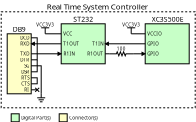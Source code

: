<?xml version="1.0" encoding="UTF-8"?>
<dia:diagram xmlns:dia="http://www.lysator.liu.se/~alla/dia/">
  <dia:layer name="Background" visible="true">
    <dia:object type="Standard - Box" version="0" id="O0">
      <dia:attribute name="obj_pos">
        <dia:point val="1,0.9"/>
      </dia:attribute>
      <dia:attribute name="obj_bb">
        <dia:rectangle val="0.99,0.89;10.71,5.71"/>
      </dia:attribute>
      <dia:attribute name="elem_corner">
        <dia:point val="1,0.9"/>
      </dia:attribute>
      <dia:attribute name="elem_width">
        <dia:real val="9.7"/>
      </dia:attribute>
      <dia:attribute name="elem_height">
        <dia:real val="4.8"/>
      </dia:attribute>
      <dia:attribute name="border_width">
        <dia:real val="0.02"/>
      </dia:attribute>
      <dia:attribute name="show_background">
        <dia:boolean val="true"/>
      </dia:attribute>
      <dia:attribute name="line_style">
        <dia:enum val="4"/>
      </dia:attribute>
    </dia:object>
  </dia:layer>
  <dia:layer name="Blocks" visible="true">
    <dia:object type="Standard - Box" version="0" id="O1">
      <dia:attribute name="obj_pos">
        <dia:point val="4,1.5"/>
      </dia:attribute>
      <dia:attribute name="obj_bb">
        <dia:rectangle val="3.99,1.49;6.21,3.51"/>
      </dia:attribute>
      <dia:attribute name="elem_corner">
        <dia:point val="4,1.5"/>
      </dia:attribute>
      <dia:attribute name="elem_width">
        <dia:real val="2.2"/>
      </dia:attribute>
      <dia:attribute name="elem_height">
        <dia:real val="2"/>
      </dia:attribute>
      <dia:attribute name="border_width">
        <dia:real val="0.02"/>
      </dia:attribute>
      <dia:attribute name="inner_color">
        <dia:color val="#c7ffc7"/>
      </dia:attribute>
      <dia:attribute name="show_background">
        <dia:boolean val="true"/>
      </dia:attribute>
    </dia:object>
    <dia:object type="Standard - Box" version="0" id="O2">
      <dia:attribute name="obj_pos">
        <dia:point val="8.2,1.5"/>
      </dia:attribute>
      <dia:attribute name="obj_bb">
        <dia:rectangle val="8.19,1.49;10.41,3.51"/>
      </dia:attribute>
      <dia:attribute name="elem_corner">
        <dia:point val="8.2,1.5"/>
      </dia:attribute>
      <dia:attribute name="elem_width">
        <dia:real val="2.2"/>
      </dia:attribute>
      <dia:attribute name="elem_height">
        <dia:real val="2"/>
      </dia:attribute>
      <dia:attribute name="border_width">
        <dia:real val="0.02"/>
      </dia:attribute>
      <dia:attribute name="inner_color">
        <dia:color val="#c7ffc7"/>
      </dia:attribute>
      <dia:attribute name="show_background">
        <dia:boolean val="true"/>
      </dia:attribute>
    </dia:object>
    <dia:object type="Standard - Box" version="0" id="O3">
      <dia:attribute name="obj_pos">
        <dia:point val="1.3,2"/>
      </dia:attribute>
      <dia:attribute name="obj_bb">
        <dia:rectangle val="1.29,1.99;2.51,5.01"/>
      </dia:attribute>
      <dia:attribute name="elem_corner">
        <dia:point val="1.3,2"/>
      </dia:attribute>
      <dia:attribute name="elem_width">
        <dia:real val="1.2"/>
      </dia:attribute>
      <dia:attribute name="elem_height">
        <dia:real val="3"/>
      </dia:attribute>
      <dia:attribute name="border_width">
        <dia:real val="0.02"/>
      </dia:attribute>
      <dia:attribute name="inner_color">
        <dia:color val="#ffffc7"/>
      </dia:attribute>
      <dia:attribute name="show_background">
        <dia:boolean val="true"/>
      </dia:attribute>
    </dia:object>
    <dia:object type="Standard - Text" version="1" id="O4">
      <dia:attribute name="obj_pos">
        <dia:point val="5.1,2.5"/>
      </dia:attribute>
      <dia:attribute name="obj_bb">
        <dia:rectangle val="5.1,1.86;5.1,2.632"/>
      </dia:attribute>
      <dia:attribute name="text">
        <dia:composite type="text">
          <dia:attribute name="string">
            <dia:string>##</dia:string>
          </dia:attribute>
          <dia:attribute name="font">
            <dia:font family="sans" style="0" name="Helvetica"/>
          </dia:attribute>
          <dia:attribute name="height">
            <dia:real val="0.8"/>
          </dia:attribute>
          <dia:attribute name="pos">
            <dia:point val="5.1,2.5"/>
          </dia:attribute>
          <dia:attribute name="color">
            <dia:color val="#000000"/>
          </dia:attribute>
          <dia:attribute name="alignment">
            <dia:enum val="0"/>
          </dia:attribute>
        </dia:composite>
      </dia:attribute>
      <dia:attribute name="valign">
        <dia:enum val="3"/>
      </dia:attribute>
      <dia:connections>
        <dia:connection handle="0" to="O1" connection="8"/>
      </dia:connections>
    </dia:object>
    <dia:object type="Standard - Text" version="1" id="O5">
      <dia:attribute name="obj_pos">
        <dia:point val="5.1,2.5"/>
      </dia:attribute>
      <dia:attribute name="obj_bb">
        <dia:rectangle val="5.1,1.86;5.1,2.632"/>
      </dia:attribute>
      <dia:attribute name="text">
        <dia:composite type="text">
          <dia:attribute name="string">
            <dia:string>##</dia:string>
          </dia:attribute>
          <dia:attribute name="font">
            <dia:font family="sans" style="0" name="Helvetica"/>
          </dia:attribute>
          <dia:attribute name="height">
            <dia:real val="0.8"/>
          </dia:attribute>
          <dia:attribute name="pos">
            <dia:point val="5.1,2.5"/>
          </dia:attribute>
          <dia:attribute name="color">
            <dia:color val="#000000"/>
          </dia:attribute>
          <dia:attribute name="alignment">
            <dia:enum val="0"/>
          </dia:attribute>
        </dia:composite>
      </dia:attribute>
      <dia:attribute name="valign">
        <dia:enum val="3"/>
      </dia:attribute>
      <dia:connections>
        <dia:connection handle="0" to="O1" connection="8"/>
      </dia:connections>
    </dia:object>
  </dia:layer>
  <dia:layer name="Text" visible="true" active="true">
    <dia:object type="Standard - Text" version="1" id="O6">
      <dia:attribute name="obj_pos">
        <dia:point val="9.3,1.5"/>
      </dia:attribute>
      <dia:attribute name="obj_bb">
        <dia:rectangle val="8.505,1.1;10.095,1.5"/>
      </dia:attribute>
      <dia:attribute name="text">
        <dia:composite type="text">
          <dia:attribute name="string">
            <dia:string>#XC3S500E#</dia:string>
          </dia:attribute>
          <dia:attribute name="font">
            <dia:font family="CMU Serif" style="0" name="Courier"/>
          </dia:attribute>
          <dia:attribute name="height">
            <dia:real val="0.423"/>
          </dia:attribute>
          <dia:attribute name="pos">
            <dia:point val="9.3,1.415"/>
          </dia:attribute>
          <dia:attribute name="color">
            <dia:color val="#000000"/>
          </dia:attribute>
          <dia:attribute name="alignment">
            <dia:enum val="1"/>
          </dia:attribute>
        </dia:composite>
      </dia:attribute>
      <dia:attribute name="valign">
        <dia:enum val="1"/>
      </dia:attribute>
    </dia:object>
    <dia:object type="Standard - Text" version="1" id="O7">
      <dia:attribute name="obj_pos">
        <dia:point val="5.1,1.5"/>
      </dia:attribute>
      <dia:attribute name="obj_bb">
        <dia:rectangle val="4.635,1.1;5.565,1.5"/>
      </dia:attribute>
      <dia:attribute name="text">
        <dia:composite type="text">
          <dia:attribute name="string">
            <dia:string>#ST232#</dia:string>
          </dia:attribute>
          <dia:attribute name="font">
            <dia:font family="CMU Serif" style="0" name="Courier"/>
          </dia:attribute>
          <dia:attribute name="height">
            <dia:real val="0.423"/>
          </dia:attribute>
          <dia:attribute name="pos">
            <dia:point val="5.1,1.415"/>
          </dia:attribute>
          <dia:attribute name="color">
            <dia:color val="#000000"/>
          </dia:attribute>
          <dia:attribute name="alignment">
            <dia:enum val="1"/>
          </dia:attribute>
        </dia:composite>
      </dia:attribute>
      <dia:attribute name="valign">
        <dia:enum val="1"/>
      </dia:attribute>
    </dia:object>
    <dia:object type="Standard - Text" version="1" id="O8">
      <dia:attribute name="obj_pos">
        <dia:point val="6.1,2.5"/>
      </dia:attribute>
      <dia:attribute name="obj_bb">
        <dia:rectangle val="5.577,2.368;6.1,2.632"/>
      </dia:attribute>
      <dia:attribute name="text">
        <dia:composite type="text">
          <dia:attribute name="string">
            <dia:string>#T1IN#</dia:string>
          </dia:attribute>
          <dia:attribute name="font">
            <dia:font family="CMU Serif" style="0" name="Courier"/>
          </dia:attribute>
          <dia:attribute name="height">
            <dia:real val="0.282"/>
          </dia:attribute>
          <dia:attribute name="pos">
            <dia:point val="6.1,2.578"/>
          </dia:attribute>
          <dia:attribute name="color">
            <dia:color val="#000000"/>
          </dia:attribute>
          <dia:attribute name="alignment">
            <dia:enum val="2"/>
          </dia:attribute>
        </dia:composite>
      </dia:attribute>
      <dia:attribute name="valign">
        <dia:enum val="2"/>
      </dia:attribute>
    </dia:object>
    <dia:object type="Standard - Text" version="1" id="O9">
      <dia:attribute name="obj_pos">
        <dia:point val="6.1,3"/>
      </dia:attribute>
      <dia:attribute name="obj_bb">
        <dia:rectangle val="5.317,2.868;6.1,3.132"/>
      </dia:attribute>
      <dia:attribute name="text">
        <dia:composite type="text">
          <dia:attribute name="string">
            <dia:string>#R1OUT#</dia:string>
          </dia:attribute>
          <dia:attribute name="font">
            <dia:font family="CMU Serif" style="0" name="Courier"/>
          </dia:attribute>
          <dia:attribute name="height">
            <dia:real val="0.282"/>
          </dia:attribute>
          <dia:attribute name="pos">
            <dia:point val="6.1,3.078"/>
          </dia:attribute>
          <dia:attribute name="color">
            <dia:color val="#000000"/>
          </dia:attribute>
          <dia:attribute name="alignment">
            <dia:enum val="2"/>
          </dia:attribute>
        </dia:composite>
      </dia:attribute>
      <dia:attribute name="valign">
        <dia:enum val="2"/>
      </dia:attribute>
    </dia:object>
    <dia:object type="Standard - Text" version="1" id="O10">
      <dia:attribute name="obj_pos">
        <dia:point val="8.3,2.5"/>
      </dia:attribute>
      <dia:attribute name="obj_bb">
        <dia:rectangle val="8.3,2.368;8.885,2.632"/>
      </dia:attribute>
      <dia:attribute name="text">
        <dia:composite type="text">
          <dia:attribute name="string">
            <dia:string>#GPIO#</dia:string>
          </dia:attribute>
          <dia:attribute name="font">
            <dia:font family="CMU Serif" style="0" name="Courier"/>
          </dia:attribute>
          <dia:attribute name="height">
            <dia:real val="0.282"/>
          </dia:attribute>
          <dia:attribute name="pos">
            <dia:point val="8.3,2.578"/>
          </dia:attribute>
          <dia:attribute name="color">
            <dia:color val="#000000"/>
          </dia:attribute>
          <dia:attribute name="alignment">
            <dia:enum val="0"/>
          </dia:attribute>
        </dia:composite>
      </dia:attribute>
      <dia:attribute name="valign">
        <dia:enum val="2"/>
      </dia:attribute>
    </dia:object>
    <dia:object type="Standard - Text" version="1" id="O11">
      <dia:attribute name="obj_pos">
        <dia:point val="8.3,3"/>
      </dia:attribute>
      <dia:attribute name="obj_bb">
        <dia:rectangle val="8.3,2.868;8.885,3.132"/>
      </dia:attribute>
      <dia:attribute name="text">
        <dia:composite type="text">
          <dia:attribute name="string">
            <dia:string>#GPIO#</dia:string>
          </dia:attribute>
          <dia:attribute name="font">
            <dia:font family="CMU Serif" style="0" name="Courier"/>
          </dia:attribute>
          <dia:attribute name="height">
            <dia:real val="0.282"/>
          </dia:attribute>
          <dia:attribute name="pos">
            <dia:point val="8.3,3.078"/>
          </dia:attribute>
          <dia:attribute name="color">
            <dia:color val="#000000"/>
          </dia:attribute>
          <dia:attribute name="alignment">
            <dia:enum val="0"/>
          </dia:attribute>
        </dia:composite>
      </dia:attribute>
      <dia:attribute name="valign">
        <dia:enum val="2"/>
      </dia:attribute>
    </dia:object>
    <dia:object type="Standard - Text" version="1" id="O12">
      <dia:attribute name="obj_pos">
        <dia:point val="4.1,2"/>
      </dia:attribute>
      <dia:attribute name="obj_bb">
        <dia:rectangle val="4.1,1.867;4.595,2.132"/>
      </dia:attribute>
      <dia:attribute name="text">
        <dia:composite type="text">
          <dia:attribute name="string">
            <dia:string>#VCC#</dia:string>
          </dia:attribute>
          <dia:attribute name="font">
            <dia:font family="CMU Serif" style="0" name="Courier"/>
          </dia:attribute>
          <dia:attribute name="height">
            <dia:real val="0.282"/>
          </dia:attribute>
          <dia:attribute name="pos">
            <dia:point val="4.1,2.078"/>
          </dia:attribute>
          <dia:attribute name="color">
            <dia:color val="#000000"/>
          </dia:attribute>
          <dia:attribute name="alignment">
            <dia:enum val="0"/>
          </dia:attribute>
        </dia:composite>
      </dia:attribute>
      <dia:attribute name="valign">
        <dia:enum val="2"/>
      </dia:attribute>
    </dia:object>
    <dia:object type="Standard - Text" version="1" id="O13">
      <dia:attribute name="obj_pos">
        <dia:point val="3.2,1.7"/>
      </dia:attribute>
      <dia:attribute name="obj_bb">
        <dia:rectangle val="2.755,1.435;3.645,1.7"/>
      </dia:attribute>
      <dia:attribute name="text">
        <dia:composite type="text">
          <dia:attribute name="string">
            <dia:string>#VCC3V3#</dia:string>
          </dia:attribute>
          <dia:attribute name="font">
            <dia:font family="CMU Serif" style="0" name="Courier"/>
          </dia:attribute>
          <dia:attribute name="height">
            <dia:real val="0.282"/>
          </dia:attribute>
          <dia:attribute name="pos">
            <dia:point val="3.2,1.645"/>
          </dia:attribute>
          <dia:attribute name="color">
            <dia:color val="#000000"/>
          </dia:attribute>
          <dia:attribute name="alignment">
            <dia:enum val="1"/>
          </dia:attribute>
        </dia:composite>
      </dia:attribute>
      <dia:attribute name="valign">
        <dia:enum val="1"/>
      </dia:attribute>
    </dia:object>
    <dia:object type="Standard - Text" version="1" id="O14">
      <dia:attribute name="obj_pos">
        <dia:point val="4.1,2.5"/>
      </dia:attribute>
      <dia:attribute name="obj_bb">
        <dia:rectangle val="4.1,2.368;4.88,2.632"/>
      </dia:attribute>
      <dia:attribute name="text">
        <dia:composite type="text">
          <dia:attribute name="string">
            <dia:string>#T1OUT#</dia:string>
          </dia:attribute>
          <dia:attribute name="font">
            <dia:font family="CMU Serif" style="0" name="Courier"/>
          </dia:attribute>
          <dia:attribute name="height">
            <dia:real val="0.282"/>
          </dia:attribute>
          <dia:attribute name="pos">
            <dia:point val="4.1,2.578"/>
          </dia:attribute>
          <dia:attribute name="color">
            <dia:color val="#000000"/>
          </dia:attribute>
          <dia:attribute name="alignment">
            <dia:enum val="0"/>
          </dia:attribute>
        </dia:composite>
      </dia:attribute>
      <dia:attribute name="valign">
        <dia:enum val="2"/>
      </dia:attribute>
    </dia:object>
    <dia:object type="Standard - Text" version="1" id="O15">
      <dia:attribute name="obj_pos">
        <dia:point val="4.117,3"/>
      </dia:attribute>
      <dia:attribute name="obj_bb">
        <dia:rectangle val="4.117,2.868;4.642,3.132"/>
      </dia:attribute>
      <dia:attribute name="text">
        <dia:composite type="text">
          <dia:attribute name="string">
            <dia:string>#R1IN#</dia:string>
          </dia:attribute>
          <dia:attribute name="font">
            <dia:font family="CMU Serif" style="0" name="Courier"/>
          </dia:attribute>
          <dia:attribute name="height">
            <dia:real val="0.282"/>
          </dia:attribute>
          <dia:attribute name="pos">
            <dia:point val="4.117,3.078"/>
          </dia:attribute>
          <dia:attribute name="color">
            <dia:color val="#000000"/>
          </dia:attribute>
          <dia:attribute name="alignment">
            <dia:enum val="0"/>
          </dia:attribute>
        </dia:composite>
      </dia:attribute>
      <dia:attribute name="valign">
        <dia:enum val="2"/>
      </dia:attribute>
    </dia:object>
    <dia:object type="Standard - Text" version="1" id="O16">
      <dia:attribute name="obj_pos">
        <dia:point val="2.4,3.3"/>
      </dia:attribute>
      <dia:attribute name="obj_bb">
        <dia:rectangle val="1.903,3.167;2.4,3.433"/>
      </dia:attribute>
      <dia:attribute name="text">
        <dia:composite type="text">
          <dia:attribute name="string">
            <dia:string>#DTR#</dia:string>
          </dia:attribute>
          <dia:attribute name="font">
            <dia:font family="CMU Serif" style="0" name="Courier"/>
          </dia:attribute>
          <dia:attribute name="height">
            <dia:real val="0.282"/>
          </dia:attribute>
          <dia:attribute name="pos">
            <dia:point val="2.4,3.377"/>
          </dia:attribute>
          <dia:attribute name="color">
            <dia:color val="#000000"/>
          </dia:attribute>
          <dia:attribute name="alignment">
            <dia:enum val="2"/>
          </dia:attribute>
        </dia:composite>
      </dia:attribute>
      <dia:attribute name="valign">
        <dia:enum val="2"/>
      </dia:attribute>
    </dia:object>
    <dia:object type="Standard - Text" version="1" id="O17">
      <dia:attribute name="obj_pos">
        <dia:point val="2.4,3.6"/>
      </dia:attribute>
      <dia:attribute name="obj_bb">
        <dia:rectangle val="2.098,3.467;2.4,3.732"/>
      </dia:attribute>
      <dia:attribute name="text">
        <dia:composite type="text">
          <dia:attribute name="string">
            <dia:string>#SG#</dia:string>
          </dia:attribute>
          <dia:attribute name="font">
            <dia:font family="CMU Serif" style="0" name="Courier"/>
          </dia:attribute>
          <dia:attribute name="height">
            <dia:real val="0.282"/>
          </dia:attribute>
          <dia:attribute name="pos">
            <dia:point val="2.4,3.678"/>
          </dia:attribute>
          <dia:attribute name="color">
            <dia:color val="#000000"/>
          </dia:attribute>
          <dia:attribute name="alignment">
            <dia:enum val="2"/>
          </dia:attribute>
        </dia:composite>
      </dia:attribute>
      <dia:attribute name="valign">
        <dia:enum val="2"/>
      </dia:attribute>
    </dia:object>
    <dia:object type="Standard - Text" version="1" id="O18">
      <dia:attribute name="obj_pos">
        <dia:point val="2.4,2.2"/>
      </dia:attribute>
      <dia:attribute name="obj_bb">
        <dia:rectangle val="1.897,2.067;2.4,2.333"/>
      </dia:attribute>
      <dia:attribute name="text">
        <dia:composite type="text">
          <dia:attribute name="string">
            <dia:string>#DCD#</dia:string>
          </dia:attribute>
          <dia:attribute name="font">
            <dia:font family="CMU Serif" style="0" name="Courier"/>
          </dia:attribute>
          <dia:attribute name="height">
            <dia:real val="0.282"/>
          </dia:attribute>
          <dia:attribute name="pos">
            <dia:point val="2.4,2.277"/>
          </dia:attribute>
          <dia:attribute name="color">
            <dia:color val="#000000"/>
          </dia:attribute>
          <dia:attribute name="alignment">
            <dia:enum val="2"/>
          </dia:attribute>
        </dia:composite>
      </dia:attribute>
      <dia:attribute name="valign">
        <dia:enum val="2"/>
      </dia:attribute>
    </dia:object>
    <dia:object type="Standard - Text" version="1" id="O19">
      <dia:attribute name="obj_pos">
        <dia:point val="2.4,4.5"/>
      </dia:attribute>
      <dia:attribute name="obj_bb">
        <dia:rectangle val="1.95,4.367;2.4,4.633"/>
      </dia:attribute>
      <dia:attribute name="text">
        <dia:composite type="text">
          <dia:attribute name="string">
            <dia:string>#CTS#</dia:string>
          </dia:attribute>
          <dia:attribute name="font">
            <dia:font family="CMU Serif" style="0" name="Courier"/>
          </dia:attribute>
          <dia:attribute name="height">
            <dia:real val="0.282"/>
          </dia:attribute>
          <dia:attribute name="pos">
            <dia:point val="2.4,4.577"/>
          </dia:attribute>
          <dia:attribute name="color">
            <dia:color val="#000000"/>
          </dia:attribute>
          <dia:attribute name="alignment">
            <dia:enum val="2"/>
          </dia:attribute>
        </dia:composite>
      </dia:attribute>
      <dia:attribute name="valign">
        <dia:enum val="2"/>
      </dia:attribute>
    </dia:object>
    <dia:object type="Standard - Text" version="1" id="O20">
      <dia:attribute name="obj_pos">
        <dia:point val="1.9,2"/>
      </dia:attribute>
      <dia:attribute name="obj_bb">
        <dia:rectangle val="1.567,1.6;2.232,2"/>
      </dia:attribute>
      <dia:attribute name="text">
        <dia:composite type="text">
          <dia:attribute name="string">
            <dia:string>#DB9#</dia:string>
          </dia:attribute>
          <dia:attribute name="font">
            <dia:font family="CMU Serif" style="0" name="Courier"/>
          </dia:attribute>
          <dia:attribute name="height">
            <dia:real val="0.423"/>
          </dia:attribute>
          <dia:attribute name="pos">
            <dia:point val="1.9,1.915"/>
          </dia:attribute>
          <dia:attribute name="color">
            <dia:color val="#000000"/>
          </dia:attribute>
          <dia:attribute name="alignment">
            <dia:enum val="1"/>
          </dia:attribute>
        </dia:composite>
      </dia:attribute>
      <dia:attribute name="valign">
        <dia:enum val="1"/>
      </dia:attribute>
    </dia:object>
    <dia:object type="Standard - Text" version="1" id="O21">
      <dia:attribute name="obj_pos">
        <dia:point val="5.8,0.9"/>
      </dia:attribute>
      <dia:attribute name="obj_bb">
        <dia:rectangle val="3.263,0.43;8.338,0.9"/>
      </dia:attribute>
      <dia:attribute name="text">
        <dia:composite type="text">
          <dia:attribute name="string">
            <dia:string>#Real Time System Controller#</dia:string>
          </dia:attribute>
          <dia:attribute name="font">
            <dia:font family="CMU Serif" style="0" name="Courier"/>
          </dia:attribute>
          <dia:attribute name="height">
            <dia:real val="0.494"/>
          </dia:attribute>
          <dia:attribute name="pos">
            <dia:point val="5.8,0.8"/>
          </dia:attribute>
          <dia:attribute name="color">
            <dia:color val="#000000"/>
          </dia:attribute>
          <dia:attribute name="alignment">
            <dia:enum val="1"/>
          </dia:attribute>
        </dia:composite>
      </dia:attribute>
      <dia:attribute name="valign">
        <dia:enum val="1"/>
      </dia:attribute>
    </dia:object>
    <dia:object type="Standard - Text" version="1" id="O22">
      <dia:attribute name="obj_pos">
        <dia:point val="8.3,2"/>
      </dia:attribute>
      <dia:attribute name="obj_bb">
        <dia:rectangle val="8.3,1.867;9.05,2.132"/>
      </dia:attribute>
      <dia:attribute name="text">
        <dia:composite type="text">
          <dia:attribute name="string">
            <dia:string>#VCCIO#</dia:string>
          </dia:attribute>
          <dia:attribute name="font">
            <dia:font family="CMU Serif" style="0" name="Courier"/>
          </dia:attribute>
          <dia:attribute name="height">
            <dia:real val="0.282"/>
          </dia:attribute>
          <dia:attribute name="pos">
            <dia:point val="8.3,2.078"/>
          </dia:attribute>
          <dia:attribute name="color">
            <dia:color val="#000000"/>
          </dia:attribute>
          <dia:attribute name="alignment">
            <dia:enum val="0"/>
          </dia:attribute>
        </dia:composite>
      </dia:attribute>
      <dia:attribute name="valign">
        <dia:enum val="2"/>
      </dia:attribute>
    </dia:object>
    <dia:object type="Standard - Text" version="1" id="O23">
      <dia:attribute name="obj_pos">
        <dia:point val="7.5,1.7"/>
      </dia:attribute>
      <dia:attribute name="obj_bb">
        <dia:rectangle val="7.055,1.435;7.945,1.7"/>
      </dia:attribute>
      <dia:attribute name="text">
        <dia:composite type="text">
          <dia:attribute name="string">
            <dia:string>#VCC3V3#</dia:string>
          </dia:attribute>
          <dia:attribute name="font">
            <dia:font family="CMU Serif" style="0" name="Courier"/>
          </dia:attribute>
          <dia:attribute name="height">
            <dia:real val="0.282"/>
          </dia:attribute>
          <dia:attribute name="pos">
            <dia:point val="7.5,1.645"/>
          </dia:attribute>
          <dia:attribute name="color">
            <dia:color val="#000000"/>
          </dia:attribute>
          <dia:attribute name="alignment">
            <dia:enum val="1"/>
          </dia:attribute>
        </dia:composite>
      </dia:attribute>
      <dia:attribute name="valign">
        <dia:enum val="1"/>
      </dia:attribute>
    </dia:object>
    <dia:object type="Standard - Text" version="1" id="O24">
      <dia:attribute name="obj_pos">
        <dia:point val="2.4,2.5"/>
      </dia:attribute>
      <dia:attribute name="obj_bb">
        <dia:rectangle val="1.895,2.368;2.4,2.632"/>
      </dia:attribute>
      <dia:attribute name="text">
        <dia:composite type="text">
          <dia:attribute name="string">
            <dia:string>#RXD#</dia:string>
          </dia:attribute>
          <dia:attribute name="font">
            <dia:font family="CMU Serif" style="0" name="Courier"/>
          </dia:attribute>
          <dia:attribute name="height">
            <dia:real val="0.282"/>
          </dia:attribute>
          <dia:attribute name="pos">
            <dia:point val="2.4,2.578"/>
          </dia:attribute>
          <dia:attribute name="color">
            <dia:color val="#000000"/>
          </dia:attribute>
          <dia:attribute name="alignment">
            <dia:enum val="2"/>
          </dia:attribute>
        </dia:composite>
      </dia:attribute>
      <dia:attribute name="valign">
        <dia:enum val="2"/>
      </dia:attribute>
    </dia:object>
    <dia:object type="Standard - Text" version="1" id="O25">
      <dia:attribute name="obj_pos">
        <dia:point val="2.4,3"/>
      </dia:attribute>
      <dia:attribute name="obj_bb">
        <dia:rectangle val="1.897,2.868;2.4,3.132"/>
      </dia:attribute>
      <dia:attribute name="text">
        <dia:composite type="text">
          <dia:attribute name="string">
            <dia:string>#TXD#</dia:string>
          </dia:attribute>
          <dia:attribute name="font">
            <dia:font family="CMU Serif" style="0" name="Courier"/>
          </dia:attribute>
          <dia:attribute name="height">
            <dia:real val="0.282"/>
          </dia:attribute>
          <dia:attribute name="pos">
            <dia:point val="2.4,3.078"/>
          </dia:attribute>
          <dia:attribute name="color">
            <dia:color val="#000000"/>
          </dia:attribute>
          <dia:attribute name="alignment">
            <dia:enum val="2"/>
          </dia:attribute>
        </dia:composite>
      </dia:attribute>
      <dia:attribute name="valign">
        <dia:enum val="2"/>
      </dia:attribute>
    </dia:object>
    <dia:object type="Standard - Text" version="1" id="O26">
      <dia:attribute name="obj_pos">
        <dia:point val="2.4,3.9"/>
      </dia:attribute>
      <dia:attribute name="obj_bb">
        <dia:rectangle val="1.94,3.768;2.4,4.032"/>
      </dia:attribute>
      <dia:attribute name="text">
        <dia:composite type="text">
          <dia:attribute name="string">
            <dia:string>#DSR#</dia:string>
          </dia:attribute>
          <dia:attribute name="font">
            <dia:font family="CMU Serif" style="0" name="Courier"/>
          </dia:attribute>
          <dia:attribute name="height">
            <dia:real val="0.282"/>
          </dia:attribute>
          <dia:attribute name="pos">
            <dia:point val="2.4,3.978"/>
          </dia:attribute>
          <dia:attribute name="color">
            <dia:color val="#000000"/>
          </dia:attribute>
          <dia:attribute name="alignment">
            <dia:enum val="2"/>
          </dia:attribute>
        </dia:composite>
      </dia:attribute>
      <dia:attribute name="valign">
        <dia:enum val="2"/>
      </dia:attribute>
    </dia:object>
    <dia:object type="Standard - Text" version="1" id="O27">
      <dia:attribute name="obj_pos">
        <dia:point val="2.4,4.2"/>
      </dia:attribute>
      <dia:attribute name="obj_bb">
        <dia:rectangle val="1.948,4.067;2.4,4.332"/>
      </dia:attribute>
      <dia:attribute name="text">
        <dia:composite type="text">
          <dia:attribute name="string">
            <dia:string>#RTS#</dia:string>
          </dia:attribute>
          <dia:attribute name="font">
            <dia:font family="CMU Serif" style="0" name="Courier"/>
          </dia:attribute>
          <dia:attribute name="height">
            <dia:real val="0.282"/>
          </dia:attribute>
          <dia:attribute name="pos">
            <dia:point val="2.4,4.277"/>
          </dia:attribute>
          <dia:attribute name="color">
            <dia:color val="#000000"/>
          </dia:attribute>
          <dia:attribute name="alignment">
            <dia:enum val="2"/>
          </dia:attribute>
        </dia:composite>
      </dia:attribute>
      <dia:attribute name="valign">
        <dia:enum val="2"/>
      </dia:attribute>
    </dia:object>
    <dia:object type="Standard - Text" version="1" id="O28">
      <dia:attribute name="obj_pos">
        <dia:point val="2.4,4.8"/>
      </dia:attribute>
      <dia:attribute name="obj_bb">
        <dia:rectangle val="2.155,4.668;2.4,4.933"/>
      </dia:attribute>
      <dia:attribute name="text">
        <dia:composite type="text">
          <dia:attribute name="string">
            <dia:string>#RI#</dia:string>
          </dia:attribute>
          <dia:attribute name="font">
            <dia:font family="CMU Serif" style="0" name="Courier"/>
          </dia:attribute>
          <dia:attribute name="height">
            <dia:real val="0.282"/>
          </dia:attribute>
          <dia:attribute name="pos">
            <dia:point val="2.4,4.878"/>
          </dia:attribute>
          <dia:attribute name="color">
            <dia:color val="#000000"/>
          </dia:attribute>
          <dia:attribute name="alignment">
            <dia:enum val="2"/>
          </dia:attribute>
        </dia:composite>
      </dia:attribute>
      <dia:attribute name="valign">
        <dia:enum val="2"/>
      </dia:attribute>
    </dia:object>
  </dia:layer>
  <dia:layer name="Connections" visible="true">
    <dia:object type="Standard - Line" version="0" id="O29">
      <dia:attribute name="obj_pos">
        <dia:point val="6.2,2.5"/>
      </dia:attribute>
      <dia:attribute name="obj_bb">
        <dia:rectangle val="6.188,2.409;8.21,2.591"/>
      </dia:attribute>
      <dia:attribute name="conn_endpoints">
        <dia:point val="6.2,2.5"/>
        <dia:point val="8.2,2.5"/>
      </dia:attribute>
      <dia:attribute name="numcp">
        <dia:int val="1"/>
      </dia:attribute>
      <dia:attribute name="line_width">
        <dia:real val="0.02"/>
      </dia:attribute>
      <dia:attribute name="start_arrow">
        <dia:enum val="3"/>
      </dia:attribute>
      <dia:attribute name="start_arrow_length">
        <dia:real val="0.15"/>
      </dia:attribute>
      <dia:attribute name="start_arrow_width">
        <dia:real val="0.15"/>
      </dia:attribute>
    </dia:object>
    <dia:object type="Standard - Line" version="0" id="O30">
      <dia:attribute name="obj_pos">
        <dia:point val="3.2,2"/>
      </dia:attribute>
      <dia:attribute name="obj_bb">
        <dia:rectangle val="3.19,1.69;3.21,2.01"/>
      </dia:attribute>
      <dia:attribute name="conn_endpoints">
        <dia:point val="3.2,2"/>
        <dia:point val="3.2,1.7"/>
      </dia:attribute>
      <dia:attribute name="numcp">
        <dia:int val="1"/>
      </dia:attribute>
      <dia:attribute name="line_width">
        <dia:real val="0.02"/>
      </dia:attribute>
      <dia:connections>
        <dia:connection handle="1" to="O31" connection="0"/>
      </dia:connections>
    </dia:object>
    <dia:object type="Standard - Line" version="0" id="O31">
      <dia:attribute name="obj_pos">
        <dia:point val="3,1.7"/>
      </dia:attribute>
      <dia:attribute name="obj_bb">
        <dia:rectangle val="2.99,1.69;3.41,1.71"/>
      </dia:attribute>
      <dia:attribute name="conn_endpoints">
        <dia:point val="3,1.7"/>
        <dia:point val="3.4,1.7"/>
      </dia:attribute>
      <dia:attribute name="numcp">
        <dia:int val="1"/>
      </dia:attribute>
      <dia:attribute name="line_width">
        <dia:real val="0.02"/>
      </dia:attribute>
    </dia:object>
    <dia:object type="Standard - Line" version="0" id="O32">
      <dia:attribute name="obj_pos">
        <dia:point val="4,2"/>
      </dia:attribute>
      <dia:attribute name="obj_bb">
        <dia:rectangle val="3.19,1.99;4.01,2.01"/>
      </dia:attribute>
      <dia:attribute name="conn_endpoints">
        <dia:point val="4,2"/>
        <dia:point val="3.2,2"/>
      </dia:attribute>
      <dia:attribute name="numcp">
        <dia:int val="1"/>
      </dia:attribute>
      <dia:attribute name="line_width">
        <dia:real val="0.02"/>
      </dia:attribute>
    </dia:object>
    <dia:object type="Standard - PolyLine" version="0" id="O33">
      <dia:attribute name="obj_pos">
        <dia:point val="4,2.5"/>
      </dia:attribute>
      <dia:attribute name="obj_bb">
        <dia:rectangle val="2.478,2.409;4.01,2.591"/>
      </dia:attribute>
      <dia:attribute name="poly_points">
        <dia:point val="4,2.5"/>
        <dia:point val="2.5,2.5"/>
      </dia:attribute>
      <dia:attribute name="line_width">
        <dia:real val="0.02"/>
      </dia:attribute>
      <dia:attribute name="end_arrow">
        <dia:enum val="3"/>
      </dia:attribute>
      <dia:attribute name="end_arrow_length">
        <dia:real val="0.15"/>
      </dia:attribute>
      <dia:attribute name="end_arrow_width">
        <dia:real val="0.15"/>
      </dia:attribute>
    </dia:object>
    <dia:object type="Standard - PolyLine" version="0" id="O34">
      <dia:attribute name="obj_pos">
        <dia:point val="4,3"/>
      </dia:attribute>
      <dia:attribute name="obj_bb">
        <dia:rectangle val="2.49,2.909;4.012,3.091"/>
      </dia:attribute>
      <dia:attribute name="poly_points">
        <dia:point val="4,3"/>
        <dia:point val="2.5,3"/>
      </dia:attribute>
      <dia:attribute name="line_width">
        <dia:real val="0.02"/>
      </dia:attribute>
      <dia:attribute name="start_arrow">
        <dia:enum val="3"/>
      </dia:attribute>
      <dia:attribute name="start_arrow_length">
        <dia:real val="0.15"/>
      </dia:attribute>
      <dia:attribute name="start_arrow_width">
        <dia:real val="0.15"/>
      </dia:attribute>
    </dia:object>
    <dia:object type="Circuit - Ground" version="1" id="O35">
      <dia:attribute name="obj_pos">
        <dia:point val="2.8,5"/>
      </dia:attribute>
      <dia:attribute name="obj_bb">
        <dia:rectangle val="2.8,5;3.2,5.41"/>
      </dia:attribute>
      <dia:attribute name="meta">
        <dia:composite type="dict"/>
      </dia:attribute>
      <dia:attribute name="elem_corner">
        <dia:point val="2.8,5"/>
      </dia:attribute>
      <dia:attribute name="elem_width">
        <dia:real val="0.4"/>
      </dia:attribute>
      <dia:attribute name="elem_height">
        <dia:real val="0.4"/>
      </dia:attribute>
      <dia:attribute name="line_width">
        <dia:real val="0.02"/>
      </dia:attribute>
      <dia:attribute name="line_colour">
        <dia:color val="#000000"/>
      </dia:attribute>
      <dia:attribute name="fill_colour">
        <dia:color val="#ffffff"/>
      </dia:attribute>
      <dia:attribute name="show_background">
        <dia:boolean val="true"/>
      </dia:attribute>
      <dia:attribute name="line_style">
        <dia:enum val="0"/>
        <dia:real val="1"/>
      </dia:attribute>
      <dia:attribute name="flip_horizontal">
        <dia:boolean val="false"/>
      </dia:attribute>
      <dia:attribute name="flip_vertical">
        <dia:boolean val="false"/>
      </dia:attribute>
      <dia:attribute name="subscale">
        <dia:real val="1"/>
      </dia:attribute>
    </dia:object>
    <dia:object type="Standard - PolyLine" version="0" id="O36">
      <dia:attribute name="obj_pos">
        <dia:point val="2.5,3.6"/>
      </dia:attribute>
      <dia:attribute name="obj_bb">
        <dia:rectangle val="2.49,3.59;3.01,5.01"/>
      </dia:attribute>
      <dia:attribute name="poly_points">
        <dia:point val="2.5,3.6"/>
        <dia:point val="3,3.6"/>
        <dia:point val="3,5"/>
      </dia:attribute>
      <dia:attribute name="line_width">
        <dia:real val="0.02"/>
      </dia:attribute>
      <dia:connections>
        <dia:connection handle="2" to="O35" connection="0"/>
      </dia:connections>
    </dia:object>
    <dia:object type="Standard - Line" version="0" id="O37">
      <dia:attribute name="obj_pos">
        <dia:point val="7.5,2"/>
      </dia:attribute>
      <dia:attribute name="obj_bb">
        <dia:rectangle val="7.49,1.69;7.51,2.01"/>
      </dia:attribute>
      <dia:attribute name="conn_endpoints">
        <dia:point val="7.5,2"/>
        <dia:point val="7.5,1.7"/>
      </dia:attribute>
      <dia:attribute name="numcp">
        <dia:int val="1"/>
      </dia:attribute>
      <dia:attribute name="line_width">
        <dia:real val="0.02"/>
      </dia:attribute>
      <dia:connections>
        <dia:connection handle="1" to="O38" connection="0"/>
      </dia:connections>
    </dia:object>
    <dia:object type="Standard - Line" version="0" id="O38">
      <dia:attribute name="obj_pos">
        <dia:point val="7.3,1.7"/>
      </dia:attribute>
      <dia:attribute name="obj_bb">
        <dia:rectangle val="7.29,1.69;7.71,1.71"/>
      </dia:attribute>
      <dia:attribute name="conn_endpoints">
        <dia:point val="7.3,1.7"/>
        <dia:point val="7.7,1.7"/>
      </dia:attribute>
      <dia:attribute name="numcp">
        <dia:int val="1"/>
      </dia:attribute>
      <dia:attribute name="line_width">
        <dia:real val="0.02"/>
      </dia:attribute>
    </dia:object>
    <dia:object type="Standard - Line" version="0" id="O39">
      <dia:attribute name="obj_pos">
        <dia:point val="7.5,2"/>
      </dia:attribute>
      <dia:attribute name="obj_bb">
        <dia:rectangle val="7.49,1.99;8.21,2.01"/>
      </dia:attribute>
      <dia:attribute name="conn_endpoints">
        <dia:point val="7.5,2"/>
        <dia:point val="8.2,2"/>
      </dia:attribute>
      <dia:attribute name="numcp">
        <dia:int val="1"/>
      </dia:attribute>
      <dia:attribute name="line_width">
        <dia:real val="0.02"/>
      </dia:attribute>
    </dia:object>
    <dia:object type="Circuit - Horizontal Resistor" version="1" id="O40">
      <dia:attribute name="obj_pos">
        <dia:point val="6.4,2.9"/>
      </dia:attribute>
      <dia:attribute name="obj_bb">
        <dia:rectangle val="6.4,2.873;7.6,3.127"/>
      </dia:attribute>
      <dia:attribute name="meta">
        <dia:composite type="dict"/>
      </dia:attribute>
      <dia:attribute name="elem_corner">
        <dia:point val="6.4,2.9"/>
      </dia:attribute>
      <dia:attribute name="elem_width">
        <dia:real val="1.2"/>
      </dia:attribute>
      <dia:attribute name="elem_height">
        <dia:real val="0.2"/>
      </dia:attribute>
      <dia:attribute name="line_width">
        <dia:real val="0.02"/>
      </dia:attribute>
      <dia:attribute name="line_colour">
        <dia:color val="#000000"/>
      </dia:attribute>
      <dia:attribute name="fill_colour">
        <dia:color val="#ffffff"/>
      </dia:attribute>
      <dia:attribute name="show_background">
        <dia:boolean val="true"/>
      </dia:attribute>
      <dia:attribute name="line_style">
        <dia:enum val="0"/>
        <dia:real val="1"/>
      </dia:attribute>
      <dia:attribute name="flip_horizontal">
        <dia:boolean val="false"/>
      </dia:attribute>
      <dia:attribute name="flip_vertical">
        <dia:boolean val="false"/>
      </dia:attribute>
      <dia:attribute name="subscale">
        <dia:real val="0.4"/>
      </dia:attribute>
      <dia:attribute name="custom:id">
        <dia:string>##</dia:string>
      </dia:attribute>
      <dia:attribute name="custom:ohms">
        <dia:int val="0"/>
      </dia:attribute>
      <dia:attribute name="custom:power">
        <dia:real val="0"/>
      </dia:attribute>
      <dia:attribute name="custom:smd">
        <dia:boolean val="false"/>
      </dia:attribute>
    </dia:object>
    <dia:object type="Standard - Line" version="0" id="O41">
      <dia:attribute name="obj_pos">
        <dia:point val="7.6,3"/>
      </dia:attribute>
      <dia:attribute name="obj_bb">
        <dia:rectangle val="7.59,2.909;8.222,3.091"/>
      </dia:attribute>
      <dia:attribute name="conn_endpoints">
        <dia:point val="7.6,3"/>
        <dia:point val="8.2,3"/>
      </dia:attribute>
      <dia:attribute name="numcp">
        <dia:int val="1"/>
      </dia:attribute>
      <dia:attribute name="line_width">
        <dia:real val="0.02"/>
      </dia:attribute>
      <dia:attribute name="end_arrow">
        <dia:enum val="3"/>
      </dia:attribute>
      <dia:attribute name="end_arrow_length">
        <dia:real val="0.15"/>
      </dia:attribute>
      <dia:attribute name="end_arrow_width">
        <dia:real val="0.15"/>
      </dia:attribute>
      <dia:connections>
        <dia:connection handle="0" to="O40" connection="1"/>
      </dia:connections>
    </dia:object>
    <dia:object type="Standard - Line" version="0" id="O42">
      <dia:attribute name="obj_pos">
        <dia:point val="6.2,3"/>
      </dia:attribute>
      <dia:attribute name="obj_bb">
        <dia:rectangle val="6.19,2.99;6.41,3.01"/>
      </dia:attribute>
      <dia:attribute name="conn_endpoints">
        <dia:point val="6.2,3"/>
        <dia:point val="6.4,3"/>
      </dia:attribute>
      <dia:attribute name="numcp">
        <dia:int val="1"/>
      </dia:attribute>
      <dia:attribute name="line_width">
        <dia:real val="0.02"/>
      </dia:attribute>
      <dia:connections>
        <dia:connection handle="1" to="O40" connection="0"/>
      </dia:connections>
    </dia:object>
    <dia:object type="Standard - Text" version="1" id="O43">
      <dia:attribute name="obj_pos">
        <dia:point val="7,2.9"/>
      </dia:attribute>
      <dia:attribute name="obj_bb">
        <dia:rectangle val="6.831,2.635;7.169,2.9"/>
      </dia:attribute>
      <dia:attribute name="text">
        <dia:composite type="text">
          <dia:attribute name="string">
            <dia:string>#100#</dia:string>
          </dia:attribute>
          <dia:attribute name="font">
            <dia:font family="CMU Serif" style="0" name="Courier"/>
          </dia:attribute>
          <dia:attribute name="height">
            <dia:real val="0.282"/>
          </dia:attribute>
          <dia:attribute name="pos">
            <dia:point val="7,2.845"/>
          </dia:attribute>
          <dia:attribute name="color">
            <dia:color val="#000000"/>
          </dia:attribute>
          <dia:attribute name="alignment">
            <dia:enum val="1"/>
          </dia:attribute>
        </dia:composite>
      </dia:attribute>
      <dia:attribute name="valign">
        <dia:enum val="1"/>
      </dia:attribute>
    </dia:object>
    <dia:object type="Digital - conn" version="1" id="O44">
      <dia:attribute name="obj_pos">
        <dia:point val="2.7,3.2"/>
      </dia:attribute>
      <dia:attribute name="obj_bb">
        <dia:rectangle val="2.665,3.165;2.935,3.435"/>
      </dia:attribute>
      <dia:attribute name="meta">
        <dia:composite type="dict"/>
      </dia:attribute>
      <dia:attribute name="elem_corner">
        <dia:point val="2.7,3.2"/>
      </dia:attribute>
      <dia:attribute name="elem_width">
        <dia:real val="0.2"/>
      </dia:attribute>
      <dia:attribute name="elem_height">
        <dia:real val="0.2"/>
      </dia:attribute>
      <dia:attribute name="line_width">
        <dia:real val="0.1"/>
      </dia:attribute>
      <dia:attribute name="line_colour">
        <dia:color val="#000000"/>
      </dia:attribute>
      <dia:attribute name="fill_colour">
        <dia:color val="#ffffff"/>
      </dia:attribute>
      <dia:attribute name="show_background">
        <dia:boolean val="true"/>
      </dia:attribute>
      <dia:attribute name="line_style">
        <dia:enum val="0"/>
        <dia:real val="1"/>
      </dia:attribute>
      <dia:attribute name="flip_horizontal">
        <dia:boolean val="false"/>
      </dia:attribute>
      <dia:attribute name="flip_vertical">
        <dia:boolean val="false"/>
      </dia:attribute>
      <dia:attribute name="subscale">
        <dia:real val="1"/>
      </dia:attribute>
    </dia:object>
    <dia:object type="Standard - PolyLine" version="0" id="O45">
      <dia:attribute name="obj_pos">
        <dia:point val="2.8,3.3"/>
      </dia:attribute>
      <dia:attribute name="obj_bb">
        <dia:rectangle val="2.49,3.29;2.81,3.91"/>
      </dia:attribute>
      <dia:attribute name="poly_points">
        <dia:point val="2.8,3.3"/>
        <dia:point val="2.8,3.9"/>
        <dia:point val="2.5,3.9"/>
      </dia:attribute>
      <dia:attribute name="line_width">
        <dia:real val="0.02"/>
      </dia:attribute>
    </dia:object>
    <dia:object type="Standard - Line" version="0" id="O46">
      <dia:attribute name="obj_pos">
        <dia:point val="2.8,4.8"/>
      </dia:attribute>
      <dia:attribute name="obj_bb">
        <dia:rectangle val="2.49,4.79;2.81,4.81"/>
      </dia:attribute>
      <dia:attribute name="conn_endpoints">
        <dia:point val="2.8,4.8"/>
        <dia:point val="2.5,4.8"/>
      </dia:attribute>
      <dia:attribute name="numcp">
        <dia:int val="1"/>
      </dia:attribute>
      <dia:attribute name="line_width">
        <dia:real val="0.02"/>
      </dia:attribute>
    </dia:object>
    <dia:object type="Standard - Line" version="0" id="O47">
      <dia:attribute name="obj_pos">
        <dia:point val="2.9,4.9"/>
      </dia:attribute>
      <dia:attribute name="obj_bb">
        <dia:rectangle val="2.686,4.686;2.914,4.914"/>
      </dia:attribute>
      <dia:attribute name="conn_endpoints">
        <dia:point val="2.9,4.9"/>
        <dia:point val="2.7,4.7"/>
      </dia:attribute>
      <dia:attribute name="numcp">
        <dia:int val="1"/>
      </dia:attribute>
      <dia:attribute name="line_width">
        <dia:real val="0.02"/>
      </dia:attribute>
    </dia:object>
    <dia:object type="Standard - Line" version="0" id="O48">
      <dia:attribute name="obj_pos">
        <dia:point val="2.9,4.7"/>
      </dia:attribute>
      <dia:attribute name="obj_bb">
        <dia:rectangle val="2.686,4.686;2.914,4.914"/>
      </dia:attribute>
      <dia:attribute name="conn_endpoints">
        <dia:point val="2.9,4.7"/>
        <dia:point val="2.7,4.9"/>
      </dia:attribute>
      <dia:attribute name="numcp">
        <dia:int val="1"/>
      </dia:attribute>
      <dia:attribute name="line_width">
        <dia:real val="0.02"/>
      </dia:attribute>
    </dia:object>
    <dia:object type="Standard - PolyLine" version="0" id="O49">
      <dia:attribute name="obj_pos">
        <dia:point val="2.5,4.2"/>
      </dia:attribute>
      <dia:attribute name="obj_bb">
        <dia:rectangle val="2.49,4.19;2.81,4.51"/>
      </dia:attribute>
      <dia:attribute name="poly_points">
        <dia:point val="2.5,4.2"/>
        <dia:point val="2.8,4.2"/>
        <dia:point val="2.8,4.5"/>
        <dia:point val="2.5,4.5"/>
      </dia:attribute>
      <dia:attribute name="line_width">
        <dia:real val="0.02"/>
      </dia:attribute>
    </dia:object>
    <dia:object type="Standard - PolyLine" version="0" id="O50">
      <dia:attribute name="obj_pos">
        <dia:point val="2.5,2.2"/>
      </dia:attribute>
      <dia:attribute name="obj_bb">
        <dia:rectangle val="2.49,2.19;2.81,3.31"/>
      </dia:attribute>
      <dia:attribute name="poly_points">
        <dia:point val="2.5,2.2"/>
        <dia:point val="2.8,2.2"/>
        <dia:point val="2.8,3.3"/>
        <dia:point val="2.5,3.3"/>
      </dia:attribute>
      <dia:attribute name="line_width">
        <dia:real val="0.02"/>
      </dia:attribute>
    </dia:object>
  </dia:layer>
  <dia:layer name="Key" visible="true">
    <dia:object type="Standard - Box" version="0" id="O51">
      <dia:attribute name="obj_pos">
        <dia:point val="1.5,6"/>
      </dia:attribute>
      <dia:attribute name="obj_bb">
        <dia:rectangle val="1.49,5.99;1.91,6.41"/>
      </dia:attribute>
      <dia:attribute name="elem_corner">
        <dia:point val="1.5,6"/>
      </dia:attribute>
      <dia:attribute name="elem_width">
        <dia:real val="0.4"/>
      </dia:attribute>
      <dia:attribute name="elem_height">
        <dia:real val="0.4"/>
      </dia:attribute>
      <dia:attribute name="border_width">
        <dia:real val="0.02"/>
      </dia:attribute>
      <dia:attribute name="inner_color">
        <dia:color val="#c7ffc7"/>
      </dia:attribute>
      <dia:attribute name="show_background">
        <dia:boolean val="true"/>
      </dia:attribute>
    </dia:object>
    <dia:object type="Standard - Text" version="1" id="O52">
      <dia:attribute name="obj_pos">
        <dia:point val="2,6.2"/>
      </dia:attribute>
      <dia:attribute name="obj_bb">
        <dia:rectangle val="2,6.067;3.45,6.332"/>
      </dia:attribute>
      <dia:attribute name="text">
        <dia:composite type="text">
          <dia:attribute name="string">
            <dia:string>#Digital Part(s)#</dia:string>
          </dia:attribute>
          <dia:attribute name="font">
            <dia:font family="CMU Serif" style="0" name="Courier"/>
          </dia:attribute>
          <dia:attribute name="height">
            <dia:real val="0.282"/>
          </dia:attribute>
          <dia:attribute name="pos">
            <dia:point val="2,6.277"/>
          </dia:attribute>
          <dia:attribute name="color">
            <dia:color val="#000000"/>
          </dia:attribute>
          <dia:attribute name="alignment">
            <dia:enum val="0"/>
          </dia:attribute>
        </dia:composite>
      </dia:attribute>
      <dia:attribute name="valign">
        <dia:enum val="2"/>
      </dia:attribute>
    </dia:object>
    <dia:object type="Standard - Box" version="0" id="O53">
      <dia:attribute name="obj_pos">
        <dia:point val="3.9,6"/>
      </dia:attribute>
      <dia:attribute name="obj_bb">
        <dia:rectangle val="3.89,5.99;4.31,6.41"/>
      </dia:attribute>
      <dia:attribute name="elem_corner">
        <dia:point val="3.9,6"/>
      </dia:attribute>
      <dia:attribute name="elem_width">
        <dia:real val="0.4"/>
      </dia:attribute>
      <dia:attribute name="elem_height">
        <dia:real val="0.4"/>
      </dia:attribute>
      <dia:attribute name="border_width">
        <dia:real val="0.02"/>
      </dia:attribute>
      <dia:attribute name="inner_color">
        <dia:color val="#ffffc7"/>
      </dia:attribute>
      <dia:attribute name="show_background">
        <dia:boolean val="true"/>
      </dia:attribute>
    </dia:object>
    <dia:object type="Standard - Text" version="1" id="O54">
      <dia:attribute name="obj_pos">
        <dia:point val="4.4,6.2"/>
      </dia:attribute>
      <dia:attribute name="obj_bb">
        <dia:rectangle val="4.4,6.067;5.675,6.332"/>
      </dia:attribute>
      <dia:attribute name="text">
        <dia:composite type="text">
          <dia:attribute name="string">
            <dia:string>#Connector(s)#</dia:string>
          </dia:attribute>
          <dia:attribute name="font">
            <dia:font family="CMU Serif" style="0" name="Courier"/>
          </dia:attribute>
          <dia:attribute name="height">
            <dia:real val="0.282"/>
          </dia:attribute>
          <dia:attribute name="pos">
            <dia:point val="4.4,6.277"/>
          </dia:attribute>
          <dia:attribute name="color">
            <dia:color val="#000000"/>
          </dia:attribute>
          <dia:attribute name="alignment">
            <dia:enum val="0"/>
          </dia:attribute>
        </dia:composite>
      </dia:attribute>
      <dia:attribute name="valign">
        <dia:enum val="2"/>
      </dia:attribute>
    </dia:object>
  </dia:layer>
</dia:diagram>
